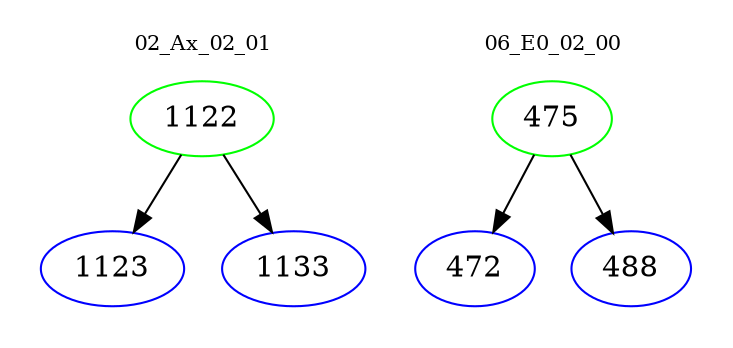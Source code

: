 digraph{
subgraph cluster_0 {
color = white
label = "02_Ax_02_01";
fontsize=10;
T0_1122 [label="1122", color="green"]
T0_1122 -> T0_1123 [color="black"]
T0_1123 [label="1123", color="blue"]
T0_1122 -> T0_1133 [color="black"]
T0_1133 [label="1133", color="blue"]
}
subgraph cluster_1 {
color = white
label = "06_E0_02_00";
fontsize=10;
T1_475 [label="475", color="green"]
T1_475 -> T1_472 [color="black"]
T1_472 [label="472", color="blue"]
T1_475 -> T1_488 [color="black"]
T1_488 [label="488", color="blue"]
}
}
